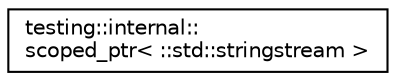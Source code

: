digraph "Graphical Class Hierarchy"
{
  edge [fontname="Helvetica",fontsize="10",labelfontname="Helvetica",labelfontsize="10"];
  node [fontname="Helvetica",fontsize="10",shape=record];
  rankdir="LR";
  Node1 [label="testing::internal::\lscoped_ptr\< ::std::stringstream \>",height=0.2,width=0.4,color="black", fillcolor="white", style="filled",URL="$classtesting_1_1internal_1_1scoped__ptr.html"];
}
